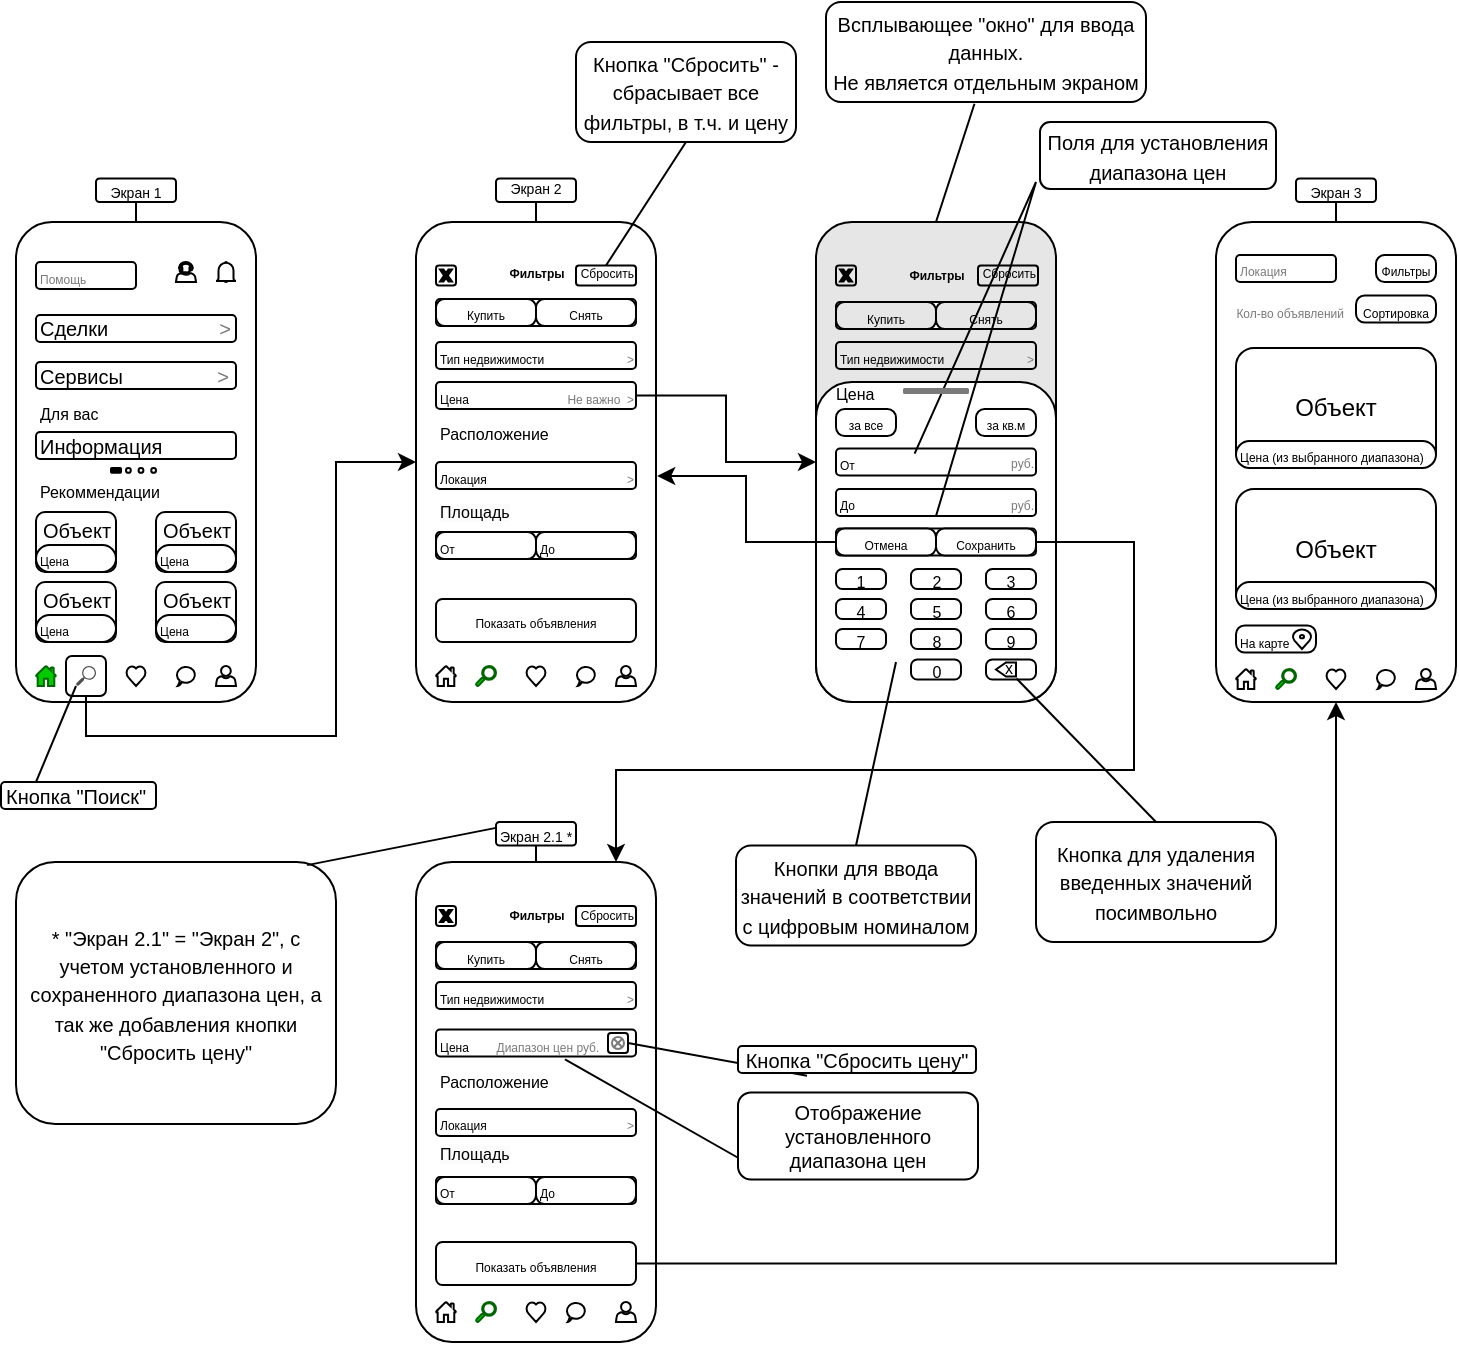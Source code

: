 <mxfile version="24.7.17">
  <diagram name="Страница — 1" id="sSC-xbCi71LBy9KAgF5f">
    <mxGraphModel dx="1036" dy="1441" grid="1" gridSize="10" guides="1" tooltips="1" connect="1" arrows="1" fold="1" page="1" pageScale="1" pageWidth="1169" pageHeight="827" math="0" shadow="0">
      <root>
        <mxCell id="0" />
        <mxCell id="1" parent="0" />
        <mxCell id="aHM809MoDFuFs7wAWHGj-8" value="" style="rounded=1;whiteSpace=wrap;html=1;direction=south;fillColor=#E6E6E6;" parent="1" vertex="1">
          <mxGeometry x="520" y="40" width="120" height="240" as="geometry" />
        </mxCell>
        <mxCell id="oT0RSAguvayIHpw8Xgz2-23" value="&lt;span style=&quot;color: rgba(0, 0, 0, 0); font-family: monospace; font-size: 0px; white-space: nowrap;&quot;&gt;%3CmxGraphModel%3E%3Croot%3E%3CmxCell%20id%3D%220%22%2F%3E%3CmxCell%20id%3D%221%22%20parent%3D%220%22%2F%3E%3CmxCell%20id%3D%222%22%20value%3D%22%26lt%3Bspan%20style%3D%26quot%3Bfont-size%3A%2010px%3B%26quot%3B%26gt%3B%D0%98%D0%BD%D1%84%D0%BE%D1%80%D0%BC%D0%B0%D1%86%D0%B8%D1%8F%26lt%3B%2Fspan%26gt%3B%22%20style%3D%22rounded%3D1%3BwhiteSpace%3Dwrap%3Bhtml%3D1%3Balign%3Dleft%3B%22%20vertex%3D%221%22%20parent%3D%221%22%3E%3CmxGeometry%20x%3D%22130%22%20y%3D%22145%22%20width%3D%22100%22%20height%3D%2213.5%22%20as%3D%22geometry%22%2F%3E%3C%2FmxCell%3E%3C%2Froot%3E%3C%2FmxGraphModel%3E&lt;/span&gt;" style="rounded=1;whiteSpace=wrap;html=1;align=left;" vertex="1" parent="1">
          <mxGeometry x="530" y="80" width="100" height="13.5" as="geometry" />
        </mxCell>
        <mxCell id="oT0RSAguvayIHpw8Xgz2-11" value="" style="rounded=1;whiteSpace=wrap;html=1;direction=south;" vertex="1" parent="1">
          <mxGeometry x="520" y="120" width="120" height="160" as="geometry" />
        </mxCell>
        <mxCell id="aHM809MoDFuFs7wAWHGj-54" value="" style="rounded=1;whiteSpace=wrap;html=1;direction=south;" parent="1" vertex="1">
          <mxGeometry x="120" y="40" width="120" height="240" as="geometry" />
        </mxCell>
        <mxCell id="aHM809MoDFuFs7wAWHGj-104" style="edgeStyle=orthogonalEdgeStyle;rounded=0;orthogonalLoop=1;jettySize=auto;html=1;exitX=0.5;exitY=1;exitDx=0;exitDy=0;entryX=0.5;entryY=1;entryDx=0;entryDy=0;" parent="1" source="aHM809MoDFuFs7wAWHGj-97" target="aHM809MoDFuFs7wAWHGj-7" edge="1">
          <mxGeometry relative="1" as="geometry">
            <Array as="points">
              <mxPoint x="155" y="297" />
              <mxPoint x="280" y="297" />
              <mxPoint x="280" y="160" />
            </Array>
          </mxGeometry>
        </mxCell>
        <mxCell id="aHM809MoDFuFs7wAWHGj-97" value="" style="rounded=1;whiteSpace=wrap;html=1;" parent="1" vertex="1">
          <mxGeometry x="145" y="257" width="20" height="20" as="geometry" />
        </mxCell>
        <mxCell id="aHM809MoDFuFs7wAWHGj-2" value="" style="sketch=0;pointerEvents=1;shadow=0;dashed=0;html=1;labelPosition=center;verticalLabelPosition=bottom;verticalAlign=top;outlineConnect=0;align=center;shape=mxgraph.office.concepts.home;fillColor=#00CC00;strokeColor=#006600;" parent="1" vertex="1">
          <mxGeometry x="130" y="262" width="10" height="10" as="geometry" />
        </mxCell>
        <mxCell id="aHM809MoDFuFs7wAWHGj-3" value="" style="sketch=0;pointerEvents=1;shadow=0;dashed=0;html=1;strokeColor=none;fillColor=#505050;labelPosition=center;verticalLabelPosition=bottom;verticalAlign=top;outlineConnect=0;align=center;shape=mxgraph.office.concepts.search;" parent="1" vertex="1">
          <mxGeometry x="150" y="262" width="10" height="10" as="geometry" />
        </mxCell>
        <mxCell id="aHM809MoDFuFs7wAWHGj-4" value="" style="sketch=0;pointerEvents=1;shadow=0;dashed=0;html=1;labelPosition=center;verticalLabelPosition=bottom;verticalAlign=top;outlineConnect=0;align=center;shape=mxgraph.office.users.user;" parent="1" vertex="1">
          <mxGeometry x="220" y="262" width="10" height="10" as="geometry" />
        </mxCell>
        <mxCell id="aHM809MoDFuFs7wAWHGj-5" value="" style="verticalLabelPosition=bottom;verticalAlign=top;html=1;shape=mxgraph.basic.heart" parent="1" vertex="1">
          <mxGeometry x="175" y="262" width="10" height="10" as="geometry" />
        </mxCell>
        <mxCell id="aHM809MoDFuFs7wAWHGj-6" value="" style="whiteSpace=wrap;html=1;shape=mxgraph.basic.oval_callout;perimeterSpacing=0;" parent="1" vertex="1">
          <mxGeometry x="200" y="262" width="10" height="10" as="geometry" />
        </mxCell>
        <mxCell id="aHM809MoDFuFs7wAWHGj-7" value="" style="rounded=1;whiteSpace=wrap;html=1;direction=south;" parent="1" vertex="1">
          <mxGeometry x="320" y="40" width="120" height="240" as="geometry" />
        </mxCell>
        <mxCell id="aHM809MoDFuFs7wAWHGj-10" value="" style="rounded=1;whiteSpace=wrap;html=1;direction=south;" parent="1" vertex="1">
          <mxGeometry x="320" y="360" width="120" height="240" as="geometry" />
        </mxCell>
        <mxCell id="aHM809MoDFuFs7wAWHGj-11" value="" style="rounded=1;whiteSpace=wrap;html=1;direction=south;" parent="1" vertex="1">
          <mxGeometry x="720" y="40" width="120" height="240" as="geometry" />
        </mxCell>
        <mxCell id="aHM809MoDFuFs7wAWHGj-21" value="&lt;pre style=&quot;&quot;&gt;&lt;font style=&quot;font-size: 6px;&quot; face=&quot;Helvetica&quot; color=&quot;#7a7a7a&quot;&gt;Помощь &lt;/font&gt;&lt;/pre&gt;" style="rounded=1;whiteSpace=wrap;html=1;strokeWidth=1;align=left;" parent="1" vertex="1">
          <mxGeometry x="130" y="60" width="50" height="13.5" as="geometry" />
        </mxCell>
        <mxCell id="aHM809MoDFuFs7wAWHGj-23" value="" style="sketch=0;pointerEvents=1;shadow=0;dashed=0;html=1;labelPosition=center;verticalLabelPosition=bottom;verticalAlign=top;outlineConnect=0;align=center;shape=mxgraph.office.users.call_center_agent;" parent="1" vertex="1">
          <mxGeometry x="200" y="60" width="10" height="10" as="geometry" />
        </mxCell>
        <mxCell id="aHM809MoDFuFs7wAWHGj-24" value="" style="html=1;verticalLabelPosition=bottom;align=center;labelBackgroundColor=#ffffff;verticalAlign=top;strokeWidth=1;strokeColor=#000000;shadow=0;dashed=0;shape=mxgraph.ios7.icons.bell;" parent="1" vertex="1">
          <mxGeometry x="220" y="60" width="10" height="10" as="geometry" />
        </mxCell>
        <mxCell id="aHM809MoDFuFs7wAWHGj-58" value="&lt;font style=&quot;font-size: 10px;&quot;&gt;Сделки&amp;nbsp; &amp;nbsp; &amp;nbsp; &amp;nbsp; &amp;nbsp; &amp;nbsp; &amp;nbsp; &amp;nbsp; &amp;nbsp; &amp;nbsp;&amp;nbsp;&lt;font color=&quot;#7a7a7a&quot;&gt;&amp;gt;&lt;/font&gt;&lt;/font&gt;" style="rounded=1;whiteSpace=wrap;html=1;align=left;" parent="1" vertex="1">
          <mxGeometry x="130" y="86.5" width="100" height="13.5" as="geometry" />
        </mxCell>
        <mxCell id="aHM809MoDFuFs7wAWHGj-60" value="&lt;font style=&quot;font-size: 10px;&quot;&gt;Сервисы&amp;nbsp; &amp;nbsp; &amp;nbsp; &amp;nbsp; &amp;nbsp; &amp;nbsp; &amp;nbsp; &amp;nbsp; &amp;nbsp;&lt;font color=&quot;#7a7a7a&quot;&gt;&amp;gt;&lt;/font&gt;&lt;/font&gt;" style="rounded=1;whiteSpace=wrap;html=1;align=left;" parent="1" vertex="1">
          <mxGeometry x="130" y="110" width="100" height="13.5" as="geometry" />
        </mxCell>
        <mxCell id="aHM809MoDFuFs7wAWHGj-61" value="" style="rounded=1;whiteSpace=wrap;html=1;" parent="1" vertex="1">
          <mxGeometry x="130" y="185" width="40" height="30" as="geometry" />
        </mxCell>
        <mxCell id="aHM809MoDFuFs7wAWHGj-62" value="" style="rounded=1;whiteSpace=wrap;html=1;" parent="1" vertex="1">
          <mxGeometry x="190" y="185" width="40" height="30" as="geometry" />
        </mxCell>
        <mxCell id="aHM809MoDFuFs7wAWHGj-63" value="" style="rounded=1;whiteSpace=wrap;html=1;" parent="1" vertex="1">
          <mxGeometry x="130" y="220" width="40" height="30" as="geometry" />
        </mxCell>
        <mxCell id="aHM809MoDFuFs7wAWHGj-64" value="" style="rounded=1;whiteSpace=wrap;html=1;" parent="1" vertex="1">
          <mxGeometry x="190" y="220" width="40" height="30" as="geometry" />
        </mxCell>
        <mxCell id="aHM809MoDFuFs7wAWHGj-65" value="&lt;div style=&quot;&quot;&gt;&lt;span style=&quot;background-color: initial;&quot;&gt;&lt;font style=&quot;font-size: 8px;&quot;&gt;Рекоммендации&lt;/font&gt;&lt;/span&gt;&lt;/div&gt;" style="text;html=1;align=left;verticalAlign=middle;resizable=0;points=[];autosize=1;strokeColor=none;fillColor=none;" parent="1" vertex="1">
          <mxGeometry x="130" y="158.5" width="80" height="30" as="geometry" />
        </mxCell>
        <mxCell id="aHM809MoDFuFs7wAWHGj-66" value="" style="sketch=0;pointerEvents=1;shadow=0;dashed=0;html=1;labelPosition=center;verticalLabelPosition=bottom;verticalAlign=top;outlineConnect=0;align=center;shape=mxgraph.office.concepts.home;" parent="1" vertex="1">
          <mxGeometry x="330" y="262" width="10" height="10" as="geometry" />
        </mxCell>
        <mxCell id="aHM809MoDFuFs7wAWHGj-68" value="" style="sketch=0;pointerEvents=1;shadow=0;dashed=0;html=1;labelPosition=center;verticalLabelPosition=bottom;verticalAlign=top;outlineConnect=0;align=center;shape=mxgraph.office.concepts.home;" parent="1" vertex="1">
          <mxGeometry x="330" y="580" width="10" height="10" as="geometry" />
        </mxCell>
        <mxCell id="aHM809MoDFuFs7wAWHGj-69" value="" style="sketch=0;pointerEvents=1;shadow=0;dashed=0;html=1;labelPosition=center;verticalLabelPosition=bottom;verticalAlign=top;outlineConnect=0;align=center;shape=mxgraph.office.concepts.home;" parent="1" vertex="1">
          <mxGeometry x="730" y="263.5" width="10" height="10" as="geometry" />
        </mxCell>
        <mxCell id="aHM809MoDFuFs7wAWHGj-70" value="" style="sketch=0;pointerEvents=1;shadow=0;dashed=0;html=1;labelPosition=center;verticalLabelPosition=bottom;verticalAlign=top;outlineConnect=0;align=center;shape=mxgraph.office.concepts.search;fillColor=#00CC00;strokeColor=#006600;" parent="1" vertex="1">
          <mxGeometry x="350" y="262" width="10" height="10" as="geometry" />
        </mxCell>
        <mxCell id="aHM809MoDFuFs7wAWHGj-72" value="" style="sketch=0;pointerEvents=1;shadow=0;dashed=0;html=1;labelPosition=center;verticalLabelPosition=bottom;verticalAlign=top;outlineConnect=0;align=center;shape=mxgraph.office.concepts.search;fillColor=#00CC00;strokeColor=#006600;" parent="1" vertex="1">
          <mxGeometry x="750" y="263.5" width="10" height="10" as="geometry" />
        </mxCell>
        <mxCell id="aHM809MoDFuFs7wAWHGj-73" value="" style="sketch=0;pointerEvents=1;shadow=0;dashed=0;html=1;labelPosition=center;verticalLabelPosition=bottom;verticalAlign=top;outlineConnect=0;align=center;shape=mxgraph.office.concepts.search;fillColor=#00CC00;strokeColor=#006600;" parent="1" vertex="1">
          <mxGeometry x="350" y="580" width="10" height="10" as="geometry" />
        </mxCell>
        <mxCell id="aHM809MoDFuFs7wAWHGj-74" value="" style="verticalLabelPosition=bottom;verticalAlign=top;html=1;shape=mxgraph.basic.heart" parent="1" vertex="1">
          <mxGeometry x="375" y="580" width="10" height="10" as="geometry" />
        </mxCell>
        <mxCell id="aHM809MoDFuFs7wAWHGj-75" value="" style="verticalLabelPosition=bottom;verticalAlign=top;html=1;shape=mxgraph.basic.heart" parent="1" vertex="1">
          <mxGeometry x="775" y="263.5" width="10" height="10" as="geometry" />
        </mxCell>
        <mxCell id="aHM809MoDFuFs7wAWHGj-77" value="" style="verticalLabelPosition=bottom;verticalAlign=top;html=1;shape=mxgraph.basic.heart" parent="1" vertex="1">
          <mxGeometry x="375" y="262" width="10" height="10" as="geometry" />
        </mxCell>
        <mxCell id="aHM809MoDFuFs7wAWHGj-78" value="" style="whiteSpace=wrap;html=1;shape=mxgraph.basic.oval_callout;perimeterSpacing=0;" parent="1" vertex="1">
          <mxGeometry x="400" y="262" width="10" height="10" as="geometry" />
        </mxCell>
        <mxCell id="aHM809MoDFuFs7wAWHGj-79" value="" style="whiteSpace=wrap;html=1;shape=mxgraph.basic.oval_callout;perimeterSpacing=0;" parent="1" vertex="1">
          <mxGeometry x="800" y="263.5" width="10" height="10" as="geometry" />
        </mxCell>
        <mxCell id="aHM809MoDFuFs7wAWHGj-81" value="" style="whiteSpace=wrap;html=1;shape=mxgraph.basic.oval_callout;perimeterSpacing=0;" parent="1" vertex="1">
          <mxGeometry x="395" y="580" width="10" height="10" as="geometry" />
        </mxCell>
        <mxCell id="aHM809MoDFuFs7wAWHGj-84" value="" style="sketch=0;pointerEvents=1;shadow=0;dashed=0;html=1;labelPosition=center;verticalLabelPosition=bottom;verticalAlign=top;outlineConnect=0;align=center;shape=mxgraph.office.users.user;" parent="1" vertex="1">
          <mxGeometry x="420" y="262" width="10" height="10" as="geometry" />
        </mxCell>
        <mxCell id="aHM809MoDFuFs7wAWHGj-86" value="" style="sketch=0;pointerEvents=1;shadow=0;dashed=0;html=1;labelPosition=center;verticalLabelPosition=bottom;verticalAlign=top;outlineConnect=0;align=center;shape=mxgraph.office.users.user;" parent="1" vertex="1">
          <mxGeometry x="420" y="580" width="10" height="10" as="geometry" />
        </mxCell>
        <mxCell id="aHM809MoDFuFs7wAWHGj-87" value="" style="sketch=0;pointerEvents=1;shadow=0;dashed=0;html=1;labelPosition=center;verticalLabelPosition=bottom;verticalAlign=top;outlineConnect=0;align=center;shape=mxgraph.office.users.user;" parent="1" vertex="1">
          <mxGeometry x="820" y="263.5" width="10" height="10" as="geometry" />
        </mxCell>
        <mxCell id="aHM809MoDFuFs7wAWHGj-88" value="&lt;div style=&quot;&quot;&gt;&lt;span style=&quot;font-size: 8px;&quot;&gt;Для вас&lt;/span&gt;&lt;/div&gt;" style="text;html=1;align=left;verticalAlign=middle;resizable=0;points=[];autosize=1;strokeColor=none;fillColor=none;" parent="1" vertex="1">
          <mxGeometry x="130" y="120" width="50" height="30" as="geometry" />
        </mxCell>
        <mxCell id="aHM809MoDFuFs7wAWHGj-90" value="&lt;span style=&quot;font-size: 10px;&quot;&gt;Информация&lt;/span&gt;" style="rounded=1;whiteSpace=wrap;html=1;align=left;" parent="1" vertex="1">
          <mxGeometry x="130" y="145" width="100" height="13.5" as="geometry" />
        </mxCell>
        <mxCell id="aHM809MoDFuFs7wAWHGj-93" value="" style="html=1;verticalLabelPosition=bottom;align=center;labelBackgroundColor=#ffffff;verticalAlign=top;strokeWidth=1;shadow=0;dashed=0;shape=mxgraph.ios7.icons.page_navigation;pointerEvents=1" parent="1" vertex="1">
          <mxGeometry x="175" y="163" width="15" height="2.4" as="geometry" />
        </mxCell>
        <mxCell id="aHM809MoDFuFs7wAWHGj-94" value="" style="rounded=1;whiteSpace=wrap;html=1;fillColor=#000000;" parent="1" vertex="1">
          <mxGeometry x="167.5" y="163" width="5" height="2.4" as="geometry" />
        </mxCell>
        <mxCell id="aHM809MoDFuFs7wAWHGj-105" value="" style="endArrow=none;html=1;rounded=0;strokeWidth=1;" parent="1" edge="1">
          <mxGeometry width="50" height="50" relative="1" as="geometry">
            <mxPoint x="130" y="320" as="sourcePoint" />
            <mxPoint x="150" y="272" as="targetPoint" />
          </mxGeometry>
        </mxCell>
        <mxCell id="aHM809MoDFuFs7wAWHGj-107" value="&lt;span style=&quot;font-size: 10px;&quot;&gt;Кнопка &quot;Поиск&quot;&lt;/span&gt;" style="rounded=1;whiteSpace=wrap;html=1;align=left;" parent="1" vertex="1">
          <mxGeometry x="112.5" y="320" width="77.5" height="13.5" as="geometry" />
        </mxCell>
        <mxCell id="aHM809MoDFuFs7wAWHGj-108" value="&lt;div style=&quot;&quot;&gt;&lt;font style=&quot;font-size: 6px;&quot;&gt;&lt;b&gt;Фильтры&lt;/b&gt;&lt;/font&gt;&lt;/div&gt;" style="text;html=1;align=center;verticalAlign=middle;resizable=0;points=[];autosize=1;strokeColor=none;fillColor=none;" parent="1" vertex="1">
          <mxGeometry x="355" y="48.5" width="50" height="30" as="geometry" />
        </mxCell>
        <mxCell id="aHM809MoDFuFs7wAWHGj-115" value="&lt;span style=&quot;color: rgba(0, 0, 0, 0); font-family: monospace; font-size: 0px; white-space: nowrap;&quot;&gt;%3CmxGraphModel%3E%3Croot%3E%3CmxCell%20id%3D%220%22%2F%3E%3CmxCell%20id%3D%221%22%20parent%3D%220%22%2F%3E%3CmxCell%20id%3D%222%22%20value%3D%22%26lt%3Bspan%20style%3D%26quot%3Bfont-size%3A%2010px%3B%26quot%3B%26gt%3B%D0%98%D0%BD%D1%84%D0%BE%D1%80%D0%BC%D0%B0%D1%86%D0%B8%D1%8F%26lt%3B%2Fspan%26gt%3B%22%20style%3D%22rounded%3D1%3BwhiteSpace%3Dwrap%3Bhtml%3D1%3Balign%3Dleft%3B%22%20vertex%3D%221%22%20parent%3D%221%22%3E%3CmxGeometry%20x%3D%22130%22%20y%3D%22145%22%20width%3D%22100%22%20height%3D%2213.5%22%20as%3D%22geometry%22%2F%3E%3C%2FmxCell%3E%3C%2Froot%3E%3C%2FmxGraphModel%3E&lt;/span&gt;" style="rounded=1;whiteSpace=wrap;html=1;align=left;" parent="1" vertex="1">
          <mxGeometry x="330" y="78.5" width="100" height="13.5" as="geometry" />
        </mxCell>
        <mxCell id="aHM809MoDFuFs7wAWHGj-116" value="&lt;font style=&quot;font-size: 6px;&quot;&gt;Купить&lt;/font&gt;" style="rounded=1;whiteSpace=wrap;html=1;align=center;arcSize=32;" parent="1" vertex="1">
          <mxGeometry x="330" y="78.5" width="50" height="13.5" as="geometry" />
        </mxCell>
        <mxCell id="aHM809MoDFuFs7wAWHGj-118" value="&lt;font style=&quot;font-size: 6px;&quot;&gt;Снять&lt;/font&gt;" style="rounded=1;whiteSpace=wrap;html=1;align=center;arcSize=32;" parent="1" vertex="1">
          <mxGeometry x="380" y="78.5" width="50" height="13.5" as="geometry" />
        </mxCell>
        <mxCell id="aHM809MoDFuFs7wAWHGj-119" value="&lt;font style=&quot;font-size: 6px;&quot;&gt;Тип недвижимости&lt;/font&gt;" style="rounded=1;whiteSpace=wrap;html=1;align=left;" parent="1" vertex="1">
          <mxGeometry x="330" y="100" width="100" height="13.5" as="geometry" />
        </mxCell>
        <mxCell id="aHM809MoDFuFs7wAWHGj-146" style="edgeStyle=orthogonalEdgeStyle;rounded=0;orthogonalLoop=1;jettySize=auto;html=1;entryX=0.5;entryY=1;entryDx=0;entryDy=0;" parent="1" source="aHM809MoDFuFs7wAWHGj-125" target="aHM809MoDFuFs7wAWHGj-8" edge="1">
          <mxGeometry relative="1" as="geometry" />
        </mxCell>
        <mxCell id="aHM809MoDFuFs7wAWHGj-125" value="&lt;span style=&quot;font-size: 6px;&quot;&gt;Цена&lt;/span&gt;" style="rounded=1;whiteSpace=wrap;html=1;align=left;" parent="1" vertex="1">
          <mxGeometry x="330" y="120" width="100" height="13.5" as="geometry" />
        </mxCell>
        <mxCell id="aHM809MoDFuFs7wAWHGj-126" value="&lt;font style=&quot;font-size: 6px;&quot;&gt;Не важно&amp;nbsp; &amp;gt;&lt;/font&gt;" style="text;html=1;align=right;verticalAlign=middle;resizable=0;points=[];autosize=1;strokeColor=none;fillColor=none;fontColor=#7A7A7A;" parent="1" vertex="1">
          <mxGeometry x="370" y="111.75" width="60" height="30" as="geometry" />
        </mxCell>
        <mxCell id="aHM809MoDFuFs7wAWHGj-129" value="&lt;div style=&quot;&quot;&gt;&lt;span style=&quot;font-size: 8px;&quot;&gt;Расположение&lt;/span&gt;&lt;/div&gt;" style="text;html=1;align=left;verticalAlign=middle;resizable=0;points=[];autosize=1;strokeColor=none;fillColor=none;" parent="1" vertex="1">
          <mxGeometry x="330" y="130" width="80" height="30" as="geometry" />
        </mxCell>
        <mxCell id="aHM809MoDFuFs7wAWHGj-130" value="&lt;font style=&quot;font-size: 6px;&quot;&gt;Локация&lt;/font&gt;" style="rounded=1;whiteSpace=wrap;html=1;align=left;" parent="1" vertex="1">
          <mxGeometry x="330" y="160" width="100" height="13.5" as="geometry" />
        </mxCell>
        <mxCell id="aHM809MoDFuFs7wAWHGj-132" value="&lt;font style=&quot;font-size: 6px;&quot;&gt;&amp;gt;&lt;/font&gt;" style="text;html=1;align=right;verticalAlign=middle;resizable=0;points=[];autosize=1;strokeColor=none;fillColor=none;fontColor=#7A7A7A;" parent="1" vertex="1">
          <mxGeometry x="400" y="151.75" width="30" height="30" as="geometry" />
        </mxCell>
        <mxCell id="aHM809MoDFuFs7wAWHGj-133" value="&lt;span style=&quot;color: rgb(0, 0, 0); font-family: Helvetica; font-size: 8px; font-style: normal; font-variant-ligatures: normal; font-variant-caps: normal; font-weight: 400; letter-spacing: normal; orphans: 2; text-align: left; text-indent: 0px; text-transform: none; white-space: nowrap; widows: 2; word-spacing: 0px; -webkit-text-stroke-width: 0px; background-color: rgb(251, 251, 251); text-decoration-thickness: initial; text-decoration-style: initial; text-decoration-color: initial; display: inline !important; float: none;&quot;&gt;Площадь&lt;/span&gt;" style="text;whiteSpace=wrap;html=1;" parent="1" vertex="1">
          <mxGeometry x="330" y="170" width="90" height="26.5" as="geometry" />
        </mxCell>
        <mxCell id="aHM809MoDFuFs7wAWHGj-135" value="" style="rounded=1;whiteSpace=wrap;html=1;align=left;" parent="1" vertex="1">
          <mxGeometry x="330" y="195" width="100" height="13.5" as="geometry" />
        </mxCell>
        <mxCell id="aHM809MoDFuFs7wAWHGj-136" value="&lt;font style=&quot;font-size: 6px;&quot;&gt;От&lt;/font&gt;" style="rounded=1;whiteSpace=wrap;html=1;align=left;arcSize=32;" parent="1" vertex="1">
          <mxGeometry x="330" y="195" width="50" height="13.5" as="geometry" />
        </mxCell>
        <mxCell id="aHM809MoDFuFs7wAWHGj-137" value="&lt;font style=&quot;font-size: 6px;&quot;&gt;До&lt;/font&gt;" style="rounded=1;whiteSpace=wrap;html=1;align=left;arcSize=32;" parent="1" vertex="1">
          <mxGeometry x="380" y="195" width="50" height="13.5" as="geometry" />
        </mxCell>
        <mxCell id="aHM809MoDFuFs7wAWHGj-140" value="&lt;font style=&quot;font-size: 6px;&quot;&gt;Показать объявления&lt;/font&gt;" style="rounded=1;whiteSpace=wrap;html=1;align=center;" parent="1" vertex="1">
          <mxGeometry x="330" y="228.5" width="100" height="21.5" as="geometry" />
        </mxCell>
        <mxCell id="aHM809MoDFuFs7wAWHGj-142" value="&lt;font style=&quot;font-size: 6px;&quot;&gt;&amp;gt;&lt;/font&gt;" style="text;html=1;align=right;verticalAlign=middle;resizable=0;points=[];autosize=1;strokeColor=none;fillColor=none;fontColor=#7A7A7A;" parent="1" vertex="1">
          <mxGeometry x="400" y="91.75" width="30" height="30" as="geometry" />
        </mxCell>
        <mxCell id="aHM809MoDFuFs7wAWHGj-148" value="&lt;div style=&quot;&quot;&gt;&lt;span style=&quot;font-size: 8px;&quot;&gt;Цена&lt;/span&gt;&lt;/div&gt;" style="text;html=1;align=left;verticalAlign=middle;resizable=0;points=[];autosize=1;strokeColor=none;fillColor=none;" parent="1" vertex="1">
          <mxGeometry x="527.5" y="110" width="40" height="30" as="geometry" />
        </mxCell>
        <mxCell id="aHM809MoDFuFs7wAWHGj-150" value="&lt;font style=&quot;font-size: 6px;&quot;&gt;От&lt;/font&gt;" style="rounded=1;whiteSpace=wrap;html=1;align=left;" parent="1" vertex="1">
          <mxGeometry x="530" y="153.25" width="100" height="13.5" as="geometry" />
        </mxCell>
        <mxCell id="aHM809MoDFuFs7wAWHGj-151" value="&lt;span style=&quot;font-size: 6px;&quot;&gt;До&lt;/span&gt;" style="rounded=1;whiteSpace=wrap;html=1;align=left;" parent="1" vertex="1">
          <mxGeometry x="530" y="173.5" width="100" height="13.5" as="geometry" />
        </mxCell>
        <mxCell id="aHM809MoDFuFs7wAWHGj-152" value="&lt;font style=&quot;font-size: 6px;&quot;&gt;руб.&lt;/font&gt;" style="text;html=1;align=right;verticalAlign=middle;resizable=0;points=[];autosize=1;strokeColor=none;fillColor=none;fontColor=#7A7A7A;" parent="1" vertex="1">
          <mxGeometry x="600" y="143.5" width="30" height="30" as="geometry" />
        </mxCell>
        <mxCell id="aHM809MoDFuFs7wAWHGj-153" value="&lt;span style=&quot;font-size: 6px;&quot;&gt;руб.&lt;/span&gt;" style="text;html=1;align=right;verticalAlign=middle;resizable=0;points=[];autosize=1;strokeColor=none;fillColor=none;fontColor=#7A7A7A;" parent="1" vertex="1">
          <mxGeometry x="600" y="165.4" width="30" height="30" as="geometry" />
        </mxCell>
        <mxCell id="aHM809MoDFuFs7wAWHGj-154" value="" style="rounded=1;whiteSpace=wrap;html=1;align=left;" parent="1" vertex="1">
          <mxGeometry x="530" y="193.25" width="100" height="13.5" as="geometry" />
        </mxCell>
        <mxCell id="aHM809MoDFuFs7wAWHGj-155" value="&lt;font style=&quot;font-size: 6px;&quot;&gt;Отмена&lt;/font&gt;" style="rounded=1;whiteSpace=wrap;html=1;align=center;arcSize=32;" parent="1" vertex="1">
          <mxGeometry x="530" y="193.25" width="50" height="13.5" as="geometry" />
        </mxCell>
        <mxCell id="aHM809MoDFuFs7wAWHGj-156" value="&lt;font style=&quot;font-size: 6px;&quot;&gt;Сохранить&lt;/font&gt;" style="rounded=1;whiteSpace=wrap;html=1;align=center;arcSize=32;" parent="1" vertex="1">
          <mxGeometry x="580" y="193.25" width="50" height="13.5" as="geometry" />
        </mxCell>
        <mxCell id="aHM809MoDFuFs7wAWHGj-157" value="&lt;font style=&quot;font-size: 8px;&quot;&gt;1&lt;/font&gt;" style="rounded=1;whiteSpace=wrap;html=1;align=center;arcSize=32;" parent="1" vertex="1">
          <mxGeometry x="530" y="213.5" width="25" height="10" as="geometry" />
        </mxCell>
        <mxCell id="aHM809MoDFuFs7wAWHGj-158" value="&lt;font style=&quot;font-size: 8px;&quot;&gt;2&lt;/font&gt;" style="rounded=1;whiteSpace=wrap;html=1;align=center;arcSize=32;" parent="1" vertex="1">
          <mxGeometry x="567.5" y="213.5" width="25" height="10" as="geometry" />
        </mxCell>
        <mxCell id="aHM809MoDFuFs7wAWHGj-159" value="&lt;font style=&quot;font-size: 8px;&quot;&gt;3&lt;/font&gt;" style="rounded=1;whiteSpace=wrap;html=1;align=center;arcSize=32;" parent="1" vertex="1">
          <mxGeometry x="605" y="213.5" width="25" height="10" as="geometry" />
        </mxCell>
        <mxCell id="aHM809MoDFuFs7wAWHGj-160" value="&lt;font style=&quot;font-size: 8px;&quot;&gt;4&lt;/font&gt;" style="rounded=1;whiteSpace=wrap;html=1;align=center;arcSize=32;" parent="1" vertex="1">
          <mxGeometry x="530" y="228.5" width="25" height="10" as="geometry" />
        </mxCell>
        <mxCell id="aHM809MoDFuFs7wAWHGj-161" value="&lt;font style=&quot;font-size: 8px;&quot;&gt;5&lt;/font&gt;" style="rounded=1;whiteSpace=wrap;html=1;align=center;arcSize=32;" parent="1" vertex="1">
          <mxGeometry x="567.5" y="228.5" width="25" height="10" as="geometry" />
        </mxCell>
        <mxCell id="aHM809MoDFuFs7wAWHGj-162" value="&lt;font style=&quot;font-size: 8px;&quot;&gt;6&lt;/font&gt;" style="rounded=1;whiteSpace=wrap;html=1;align=center;arcSize=32;" parent="1" vertex="1">
          <mxGeometry x="605" y="228.5" width="25" height="10" as="geometry" />
        </mxCell>
        <mxCell id="aHM809MoDFuFs7wAWHGj-163" value="&lt;font style=&quot;font-size: 8px;&quot;&gt;7&lt;/font&gt;" style="rounded=1;whiteSpace=wrap;html=1;align=center;arcSize=32;" parent="1" vertex="1">
          <mxGeometry x="530" y="243.5" width="25" height="10" as="geometry" />
        </mxCell>
        <mxCell id="aHM809MoDFuFs7wAWHGj-164" value="&lt;font style=&quot;font-size: 8px;&quot;&gt;8&lt;/font&gt;" style="rounded=1;whiteSpace=wrap;html=1;align=center;arcSize=32;" parent="1" vertex="1">
          <mxGeometry x="567.5" y="243.5" width="25" height="10" as="geometry" />
        </mxCell>
        <mxCell id="aHM809MoDFuFs7wAWHGj-165" value="&lt;font style=&quot;font-size: 8px;&quot;&gt;9&lt;/font&gt;" style="rounded=1;whiteSpace=wrap;html=1;align=center;arcSize=32;" parent="1" vertex="1">
          <mxGeometry x="605" y="243.5" width="25" height="10" as="geometry" />
        </mxCell>
        <mxCell id="aHM809MoDFuFs7wAWHGj-166" value="&lt;font style=&quot;font-size: 8px;&quot;&gt;0&lt;/font&gt;" style="rounded=1;whiteSpace=wrap;html=1;align=center;arcSize=32;" parent="1" vertex="1">
          <mxGeometry x="567.5" y="258.75" width="25" height="10" as="geometry" />
        </mxCell>
        <mxCell id="aHM809MoDFuFs7wAWHGj-177" value="&lt;div style=&quot;&quot;&gt;&lt;font style=&quot;font-size: 6px;&quot;&gt;&lt;b&gt;Фильтры&lt;/b&gt;&lt;/font&gt;&lt;/div&gt;" style="text;html=1;align=center;verticalAlign=middle;resizable=0;points=[];autosize=1;strokeColor=none;fillColor=none;" parent="1" vertex="1">
          <mxGeometry x="355" y="370" width="50" height="30" as="geometry" />
        </mxCell>
        <mxCell id="aHM809MoDFuFs7wAWHGj-180" value="&lt;span style=&quot;color: rgba(0, 0, 0, 0); font-family: monospace; font-size: 0px; white-space: nowrap;&quot;&gt;%3CmxGraphModel%3E%3Croot%3E%3CmxCell%20id%3D%220%22%2F%3E%3CmxCell%20id%3D%221%22%20parent%3D%220%22%2F%3E%3CmxCell%20id%3D%222%22%20value%3D%22%26lt%3Bspan%20style%3D%26quot%3Bfont-size%3A%2010px%3B%26quot%3B%26gt%3B%D0%98%D0%BD%D1%84%D0%BE%D1%80%D0%BC%D0%B0%D1%86%D0%B8%D1%8F%26lt%3B%2Fspan%26gt%3B%22%20style%3D%22rounded%3D1%3BwhiteSpace%3Dwrap%3Bhtml%3D1%3Balign%3Dleft%3B%22%20vertex%3D%221%22%20parent%3D%221%22%3E%3CmxGeometry%20x%3D%22130%22%20y%3D%22145%22%20width%3D%22100%22%20height%3D%2213.5%22%20as%3D%22geometry%22%2F%3E%3C%2FmxCell%3E%3C%2Froot%3E%3C%2FmxGraphModel%3E&lt;/span&gt;" style="rounded=1;whiteSpace=wrap;html=1;align=left;" parent="1" vertex="1">
          <mxGeometry x="330" y="400" width="100" height="13.5" as="geometry" />
        </mxCell>
        <mxCell id="aHM809MoDFuFs7wAWHGj-181" value="&lt;font style=&quot;font-size: 6px;&quot;&gt;Купить&lt;/font&gt;" style="rounded=1;whiteSpace=wrap;html=1;align=center;arcSize=32;" parent="1" vertex="1">
          <mxGeometry x="330" y="400" width="50" height="13.5" as="geometry" />
        </mxCell>
        <mxCell id="aHM809MoDFuFs7wAWHGj-182" value="&lt;font style=&quot;font-size: 6px;&quot;&gt;Снять&lt;/font&gt;" style="rounded=1;whiteSpace=wrap;html=1;align=center;arcSize=32;" parent="1" vertex="1">
          <mxGeometry x="380" y="400" width="50" height="13.5" as="geometry" />
        </mxCell>
        <mxCell id="aHM809MoDFuFs7wAWHGj-183" value="&lt;font style=&quot;font-size: 6px;&quot;&gt;Тип недвижимости&lt;/font&gt;" style="rounded=1;whiteSpace=wrap;html=1;align=left;" parent="1" vertex="1">
          <mxGeometry x="330" y="420" width="100" height="13.5" as="geometry" />
        </mxCell>
        <mxCell id="aHM809MoDFuFs7wAWHGj-184" value="&lt;span style=&quot;font-size: 6px;&quot;&gt;Цена&lt;/span&gt;" style="rounded=1;whiteSpace=wrap;html=1;align=left;" parent="1" vertex="1">
          <mxGeometry x="330" y="443.75" width="100" height="13.5" as="geometry" />
        </mxCell>
        <mxCell id="aHM809MoDFuFs7wAWHGj-185" value="&lt;span style=&quot;font-size: 6px;&quot;&gt;&amp;nbsp;Диапазон цен руб.&amp;nbsp; &amp;nbsp; &amp;nbsp; &amp;nbsp;&amp;nbsp;&lt;/span&gt;" style="text;html=1;align=right;verticalAlign=middle;resizable=0;points=[];autosize=1;strokeColor=none;fillColor=none;fontColor=#7A7A7A;" parent="1" vertex="1">
          <mxGeometry x="336" y="435.5" width="90" height="30" as="geometry" />
        </mxCell>
        <mxCell id="aHM809MoDFuFs7wAWHGj-186" value="&lt;div style=&quot;&quot;&gt;&lt;span style=&quot;font-size: 8px;&quot;&gt;Расположение&lt;/span&gt;&lt;/div&gt;" style="text;html=1;align=left;verticalAlign=middle;resizable=0;points=[];autosize=1;strokeColor=none;fillColor=none;" parent="1" vertex="1">
          <mxGeometry x="330" y="453.5" width="80" height="30" as="geometry" />
        </mxCell>
        <mxCell id="aHM809MoDFuFs7wAWHGj-187" value="&lt;font style=&quot;font-size: 6px;&quot;&gt;Локация&lt;/font&gt;" style="rounded=1;whiteSpace=wrap;html=1;align=left;" parent="1" vertex="1">
          <mxGeometry x="330" y="483.5" width="100" height="13.5" as="geometry" />
        </mxCell>
        <mxCell id="aHM809MoDFuFs7wAWHGj-188" value="&lt;font style=&quot;font-size: 6px;&quot;&gt;&amp;gt;&lt;/font&gt;" style="text;html=1;align=right;verticalAlign=middle;resizable=0;points=[];autosize=1;strokeColor=none;fillColor=none;fontColor=#7A7A7A;" parent="1" vertex="1">
          <mxGeometry x="400" y="475.25" width="30" height="30" as="geometry" />
        </mxCell>
        <mxCell id="aHM809MoDFuFs7wAWHGj-189" value="&lt;span style=&quot;color: rgb(0, 0, 0); font-family: Helvetica; font-size: 8px; font-style: normal; font-variant-ligatures: normal; font-variant-caps: normal; font-weight: 400; letter-spacing: normal; orphans: 2; text-align: left; text-indent: 0px; text-transform: none; white-space: nowrap; widows: 2; word-spacing: 0px; -webkit-text-stroke-width: 0px; background-color: rgb(251, 251, 251); text-decoration-thickness: initial; text-decoration-style: initial; text-decoration-color: initial; display: inline !important; float: none;&quot;&gt;Площадь&lt;/span&gt;" style="text;whiteSpace=wrap;html=1;" parent="1" vertex="1">
          <mxGeometry x="330" y="491" width="90" height="26.5" as="geometry" />
        </mxCell>
        <mxCell id="aHM809MoDFuFs7wAWHGj-190" value="" style="rounded=1;whiteSpace=wrap;html=1;align=left;" parent="1" vertex="1">
          <mxGeometry x="330" y="517.5" width="100" height="13.5" as="geometry" />
        </mxCell>
        <mxCell id="aHM809MoDFuFs7wAWHGj-191" value="&lt;font style=&quot;font-size: 6px;&quot;&gt;От&lt;/font&gt;" style="rounded=1;whiteSpace=wrap;html=1;align=left;arcSize=32;" parent="1" vertex="1">
          <mxGeometry x="330" y="517.5" width="50" height="13.5" as="geometry" />
        </mxCell>
        <mxCell id="aHM809MoDFuFs7wAWHGj-192" value="&lt;font style=&quot;font-size: 6px;&quot;&gt;До&lt;/font&gt;" style="rounded=1;whiteSpace=wrap;html=1;align=left;arcSize=32;" parent="1" vertex="1">
          <mxGeometry x="380" y="517.5" width="50" height="13.5" as="geometry" />
        </mxCell>
        <mxCell id="9tvq5RSDOTkzpY2uj0eK-35" style="edgeStyle=orthogonalEdgeStyle;rounded=0;orthogonalLoop=1;jettySize=auto;html=1;entryX=1;entryY=0.5;entryDx=0;entryDy=0;" parent="1" source="aHM809MoDFuFs7wAWHGj-193" target="aHM809MoDFuFs7wAWHGj-11" edge="1">
          <mxGeometry relative="1" as="geometry" />
        </mxCell>
        <mxCell id="aHM809MoDFuFs7wAWHGj-193" value="&lt;font style=&quot;font-size: 6px;&quot;&gt;Показать объявления&lt;/font&gt;" style="rounded=1;whiteSpace=wrap;html=1;align=center;" parent="1" vertex="1">
          <mxGeometry x="330" y="550" width="100" height="21.5" as="geometry" />
        </mxCell>
        <mxCell id="aHM809MoDFuFs7wAWHGj-196" value="&lt;font color=&quot;#7a7a7a&quot; style=&quot;font-size: 6px;&quot;&gt;Локация&lt;/font&gt;" style="rounded=1;whiteSpace=wrap;html=1;align=left;" parent="1" vertex="1">
          <mxGeometry x="730" y="56.5" width="50" height="13.5" as="geometry" />
        </mxCell>
        <mxCell id="aHM809MoDFuFs7wAWHGj-198" value="&lt;span style=&quot;font-size: 6px;&quot;&gt;Фильтры&lt;/span&gt;" style="rounded=1;whiteSpace=wrap;html=1;align=center;arcSize=32;" parent="1" vertex="1">
          <mxGeometry x="800" y="56.5" width="30" height="13.5" as="geometry" />
        </mxCell>
        <mxCell id="aHM809MoDFuFs7wAWHGj-201" value="&lt;span style=&quot;font-size: 6px;&quot;&gt;Кол-во объявлений&lt;/span&gt;" style="text;html=1;align=right;verticalAlign=middle;resizable=0;points=[];autosize=1;strokeColor=none;fillColor=none;fontColor=#7A7A7A;" parent="1" vertex="1">
          <mxGeometry x="705" y="68.5" width="80" height="30" as="geometry" />
        </mxCell>
        <mxCell id="aHM809MoDFuFs7wAWHGj-202" value="&lt;span style=&quot;font-size: 6px;&quot;&gt;Сортировка&lt;/span&gt;" style="rounded=1;whiteSpace=wrap;html=1;align=center;arcSize=32;" parent="1" vertex="1">
          <mxGeometry x="790" y="76.75" width="40" height="13.5" as="geometry" />
        </mxCell>
        <mxCell id="aHM809MoDFuFs7wAWHGj-203" value="Объект" style="rounded=1;whiteSpace=wrap;html=1;" parent="1" vertex="1">
          <mxGeometry x="730" y="103" width="100" height="60" as="geometry" />
        </mxCell>
        <mxCell id="aHM809MoDFuFs7wAWHGj-208" value="&lt;span style=&quot;font-size: 6px;&quot;&gt;Цена (из выбранного диапазона)&lt;/span&gt;" style="rounded=1;whiteSpace=wrap;html=1;align=left;arcSize=50;" parent="1" vertex="1">
          <mxGeometry x="730" y="149.5" width="100" height="13.5" as="geometry" />
        </mxCell>
        <mxCell id="aHM809MoDFuFs7wAWHGj-209" value="Объект" style="rounded=1;whiteSpace=wrap;html=1;" parent="1" vertex="1">
          <mxGeometry x="730" y="173.5" width="100" height="60" as="geometry" />
        </mxCell>
        <mxCell id="aHM809MoDFuFs7wAWHGj-210" value="&lt;span style=&quot;font-size: 6px;&quot;&gt;Цена (из выбранного диапазона)&lt;/span&gt;" style="rounded=1;whiteSpace=wrap;html=1;align=left;arcSize=50;" parent="1" vertex="1">
          <mxGeometry x="730" y="220" width="100" height="13.5" as="geometry" />
        </mxCell>
        <mxCell id="aHM809MoDFuFs7wAWHGj-214" value="&lt;font style=&quot;font-size: 6px;&quot;&gt;На карте&lt;/font&gt;" style="rounded=1;whiteSpace=wrap;html=1;align=left;arcSize=32;" parent="1" vertex="1">
          <mxGeometry x="730" y="241.75" width="40" height="13.5" as="geometry" />
        </mxCell>
        <mxCell id="aHM809MoDFuFs7wAWHGj-215" value="" style="html=1;verticalLabelPosition=bottom;align=center;labelBackgroundColor=#ffffff;verticalAlign=top;strokeWidth=1;strokeColor=#000000;shadow=0;dashed=0;shape=mxgraph.ios7.icons.location;" parent="1" vertex="1">
          <mxGeometry x="758" y="243.5" width="10" height="10" as="geometry" />
        </mxCell>
        <mxCell id="C7LZBwxP7M1bNRioeBZp-1" value="&lt;span style=&quot;font-size: 6px;&quot;&gt;Цена&lt;/span&gt;" style="rounded=1;whiteSpace=wrap;html=1;align=left;arcSize=50;" parent="1" vertex="1">
          <mxGeometry x="190" y="236.5" width="40" height="13.5" as="geometry" />
        </mxCell>
        <mxCell id="C7LZBwxP7M1bNRioeBZp-2" value="&lt;span style=&quot;font-size: 6px;&quot;&gt;Цена&lt;/span&gt;" style="rounded=1;whiteSpace=wrap;html=1;align=left;arcSize=50;" parent="1" vertex="1">
          <mxGeometry x="130" y="236.5" width="40" height="13.5" as="geometry" />
        </mxCell>
        <mxCell id="C7LZBwxP7M1bNRioeBZp-3" value="&lt;span style=&quot;font-size: 6px;&quot;&gt;Цена&lt;/span&gt;" style="rounded=1;whiteSpace=wrap;html=1;align=left;arcSize=50;" parent="1" vertex="1">
          <mxGeometry x="190" y="201.5" width="40" height="13.5" as="geometry" />
        </mxCell>
        <mxCell id="C7LZBwxP7M1bNRioeBZp-4" value="&lt;span style=&quot;font-size: 6px;&quot;&gt;Цена&lt;/span&gt;" style="rounded=1;whiteSpace=wrap;html=1;align=left;arcSize=50;" parent="1" vertex="1">
          <mxGeometry x="130" y="201.5" width="40" height="13.5" as="geometry" />
        </mxCell>
        <mxCell id="C7LZBwxP7M1bNRioeBZp-5" value="&lt;font style=&quot;font-size: 10px;&quot;&gt;Объект&lt;/font&gt;" style="text;html=1;align=center;verticalAlign=middle;resizable=0;points=[];autosize=1;strokeColor=none;fillColor=none;" parent="1" vertex="1">
          <mxGeometry x="120" y="178.5" width="60" height="30" as="geometry" />
        </mxCell>
        <mxCell id="C7LZBwxP7M1bNRioeBZp-6" value="&lt;font style=&quot;font-size: 10px;&quot;&gt;Объект&lt;/font&gt;" style="text;html=1;align=center;verticalAlign=middle;resizable=0;points=[];autosize=1;strokeColor=none;fillColor=none;" parent="1" vertex="1">
          <mxGeometry x="180" y="178.5" width="60" height="30" as="geometry" />
        </mxCell>
        <mxCell id="C7LZBwxP7M1bNRioeBZp-7" value="&lt;font style=&quot;font-size: 10px;&quot;&gt;Объект&lt;/font&gt;" style="text;html=1;align=center;verticalAlign=middle;resizable=0;points=[];autosize=1;strokeColor=none;fillColor=none;" parent="1" vertex="1">
          <mxGeometry x="120" y="213.5" width="60" height="30" as="geometry" />
        </mxCell>
        <mxCell id="C7LZBwxP7M1bNRioeBZp-8" value="&lt;font style=&quot;font-size: 10px;&quot;&gt;Объект&lt;/font&gt;" style="text;html=1;align=center;verticalAlign=middle;resizable=0;points=[];autosize=1;strokeColor=none;fillColor=none;" parent="1" vertex="1">
          <mxGeometry x="180" y="213.5" width="60" height="30" as="geometry" />
        </mxCell>
        <mxCell id="C7LZBwxP7M1bNRioeBZp-13" value="&lt;span style=&quot;font-size: 10px;&quot;&gt;Поля для установления диапазона цен&lt;/span&gt;" style="rounded=1;whiteSpace=wrap;html=1;align=center;" parent="1" vertex="1">
          <mxGeometry x="632" y="-10" width="118" height="33.5" as="geometry" />
        </mxCell>
        <mxCell id="yIqLHvParunaSloQBHTF-5" value="" style="rounded=1;whiteSpace=wrap;html=1;" parent="1" vertex="1">
          <mxGeometry x="416" y="445.5" width="10" height="10" as="geometry" />
        </mxCell>
        <mxCell id="yIqLHvParunaSloQBHTF-3" value="" style="shape=sumEllipse;perimeter=ellipsePerimeter;whiteSpace=wrap;html=1;backgroundOutline=1;strokeColor=#7A7A7A;" parent="1" vertex="1">
          <mxGeometry x="418" y="447.5" width="6" height="6" as="geometry" />
        </mxCell>
        <mxCell id="yIqLHvParunaSloQBHTF-9" value="" style="endArrow=none;html=1;rounded=0;entryX=0.29;entryY=1.099;entryDx=0;entryDy=0;entryPerimeter=0;exitX=1;exitY=0.5;exitDx=0;exitDy=0;" parent="1" source="yIqLHvParunaSloQBHTF-5" target="yIqLHvParunaSloQBHTF-11" edge="1">
          <mxGeometry width="50" height="50" relative="1" as="geometry">
            <mxPoint x="826" y="128.25" as="sourcePoint" />
            <mxPoint x="868.244" y="70" as="targetPoint" />
          </mxGeometry>
        </mxCell>
        <mxCell id="yIqLHvParunaSloQBHTF-11" value="&lt;font style=&quot;font-size: 10px;&quot;&gt;Кнопка &quot;Сбросить цену&quot;&lt;/font&gt;" style="rounded=1;whiteSpace=wrap;html=1;align=center;fontSize=10;" parent="1" vertex="1">
          <mxGeometry x="481" y="452" width="119" height="13.5" as="geometry" />
        </mxCell>
        <mxCell id="yIqLHvParunaSloQBHTF-12" value="" style="endArrow=none;html=1;rounded=0;entryX=0;entryY=0.75;entryDx=0;entryDy=0;exitX=0.645;exitY=1.106;exitDx=0;exitDy=0;exitPerimeter=0;" parent="1" source="aHM809MoDFuFs7wAWHGj-184" target="yIqLHvParunaSloQBHTF-13" edge="1">
          <mxGeometry width="50" height="50" relative="1" as="geometry">
            <mxPoint x="450" y="440" as="sourcePoint" />
            <mxPoint x="902.285" y="-8.415" as="targetPoint" />
          </mxGeometry>
        </mxCell>
        <mxCell id="yIqLHvParunaSloQBHTF-13" value="&lt;span style=&quot;font-size: 10px;&quot;&gt;Отображение установленного диапазона цен&lt;/span&gt;" style="rounded=1;whiteSpace=wrap;html=1;align=center;fontSize=10;" parent="1" vertex="1">
          <mxGeometry x="481" y="475.25" width="120" height="43.5" as="geometry" />
        </mxCell>
        <mxCell id="yIqLHvParunaSloQBHTF-14" value="&lt;font style=&quot;font-size: 6px;&quot;&gt;&amp;gt;&lt;/font&gt;" style="text;html=1;align=right;verticalAlign=middle;resizable=0;points=[];autosize=1;strokeColor=none;fillColor=none;fontColor=#7A7A7A;" parent="1" vertex="1">
          <mxGeometry x="400" y="411.75" width="30" height="30" as="geometry" />
        </mxCell>
        <mxCell id="9tvq5RSDOTkzpY2uj0eK-1" style="edgeStyle=orthogonalEdgeStyle;rounded=0;orthogonalLoop=1;jettySize=auto;html=1;entryX=0.529;entryY=-0.005;entryDx=0;entryDy=0;entryPerimeter=0;" parent="1" source="aHM809MoDFuFs7wAWHGj-155" target="aHM809MoDFuFs7wAWHGj-7" edge="1">
          <mxGeometry relative="1" as="geometry" />
        </mxCell>
        <mxCell id="9tvq5RSDOTkzpY2uj0eK-7" value="&lt;font style=&quot;font-size: 7px;&quot;&gt;Экран 3&lt;/font&gt;" style="rounded=1;whiteSpace=wrap;html=1;" parent="1" vertex="1">
          <mxGeometry x="760" y="18.25" width="40" height="11.75" as="geometry" />
        </mxCell>
        <mxCell id="9tvq5RSDOTkzpY2uj0eK-9" value="&lt;font style=&quot;font-size: 7px;&quot;&gt;Экран 2.1 *&lt;/font&gt;" style="rounded=1;whiteSpace=wrap;html=1;" parent="1" vertex="1">
          <mxGeometry x="360" y="340" width="40" height="11.75" as="geometry" />
        </mxCell>
        <mxCell id="9tvq5RSDOTkzpY2uj0eK-10" value="&lt;font style=&quot;font-size: 7px;&quot;&gt;Экран 1&lt;/font&gt;" style="rounded=1;whiteSpace=wrap;html=1;" parent="1" vertex="1">
          <mxGeometry x="160" y="18.25" width="40" height="11.75" as="geometry" />
        </mxCell>
        <mxCell id="9tvq5RSDOTkzpY2uj0eK-12" value="&lt;font style=&quot;font-size: 7px;&quot;&gt;Экран 2&lt;/font&gt;" style="rounded=1;whiteSpace=wrap;html=1;fontSize=7;" parent="1" vertex="1">
          <mxGeometry x="360" y="18.25" width="40" height="11.75" as="geometry" />
        </mxCell>
        <mxCell id="9tvq5RSDOTkzpY2uj0eK-13" value="" style="endArrow=none;html=1;rounded=0;entryX=0.5;entryY=1;entryDx=0;entryDy=0;exitX=0;exitY=0.5;exitDx=0;exitDy=0;" parent="1" source="aHM809MoDFuFs7wAWHGj-54" target="9tvq5RSDOTkzpY2uj0eK-10" edge="1">
          <mxGeometry width="50" height="50" relative="1" as="geometry">
            <mxPoint x="270" y="130" as="sourcePoint" />
            <mxPoint x="320" y="80" as="targetPoint" />
          </mxGeometry>
        </mxCell>
        <mxCell id="9tvq5RSDOTkzpY2uj0eK-14" value="" style="endArrow=none;html=1;rounded=0;entryX=0.5;entryY=1;entryDx=0;entryDy=0;exitX=0;exitY=0.5;exitDx=0;exitDy=0;" parent="1" source="aHM809MoDFuFs7wAWHGj-7" target="9tvq5RSDOTkzpY2uj0eK-12" edge="1">
          <mxGeometry width="50" height="50" relative="1" as="geometry">
            <mxPoint x="190" y="50" as="sourcePoint" />
            <mxPoint x="190" y="40" as="targetPoint" />
          </mxGeometry>
        </mxCell>
        <mxCell id="9tvq5RSDOTkzpY2uj0eK-16" value="" style="endArrow=none;html=1;rounded=0;entryX=0.5;entryY=1;entryDx=0;entryDy=0;exitX=0;exitY=0.5;exitDx=0;exitDy=0;" parent="1" source="aHM809MoDFuFs7wAWHGj-10" target="9tvq5RSDOTkzpY2uj0eK-9" edge="1">
          <mxGeometry width="50" height="50" relative="1" as="geometry">
            <mxPoint x="850" y="130" as="sourcePoint" />
            <mxPoint x="900" y="80" as="targetPoint" />
          </mxGeometry>
        </mxCell>
        <mxCell id="9tvq5RSDOTkzpY2uj0eK-17" value="" style="endArrow=none;html=1;rounded=0;entryX=0.5;entryY=1;entryDx=0;entryDy=0;exitX=0;exitY=0.5;exitDx=0;exitDy=0;" parent="1" source="aHM809MoDFuFs7wAWHGj-11" target="9tvq5RSDOTkzpY2uj0eK-7" edge="1">
          <mxGeometry width="50" height="50" relative="1" as="geometry">
            <mxPoint x="850" y="130" as="sourcePoint" />
            <mxPoint x="900" y="80" as="targetPoint" />
          </mxGeometry>
        </mxCell>
        <mxCell id="9tvq5RSDOTkzpY2uj0eK-19" value="&lt;font size=&quot;1&quot;&gt;* &quot;Экран 2.1&quot; = &quot;Экран 2&quot;, с учетом установленного и сохраненного диапазона цен, а так же добавления кнопки &quot;Сбросить цену&quot;&lt;/font&gt;" style="rounded=1;whiteSpace=wrap;html=1;" parent="1" vertex="1">
          <mxGeometry x="120" y="360" width="160" height="131" as="geometry" />
        </mxCell>
        <mxCell id="9tvq5RSDOTkzpY2uj0eK-22" value="" style="endArrow=none;html=1;rounded=0;entryX=0;entryY=0.25;entryDx=0;entryDy=0;exitX=0.91;exitY=0.012;exitDx=0;exitDy=0;exitPerimeter=0;" parent="1" source="9tvq5RSDOTkzpY2uj0eK-19" target="9tvq5RSDOTkzpY2uj0eK-9" edge="1">
          <mxGeometry width="50" height="50" relative="1" as="geometry">
            <mxPoint x="360" y="380" as="sourcePoint" />
            <mxPoint x="410" y="330" as="targetPoint" />
          </mxGeometry>
        </mxCell>
        <mxCell id="9tvq5RSDOTkzpY2uj0eK-32" style="edgeStyle=orthogonalEdgeStyle;rounded=0;orthogonalLoop=1;jettySize=auto;html=1;exitX=1;exitY=0.75;exitDx=0;exitDy=0;entryX=0.024;entryY=0.16;entryDx=0;entryDy=0;entryPerimeter=0;" parent="1" edge="1" source="aHM809MoDFuFs7wAWHGj-154">
          <mxGeometry relative="1" as="geometry">
            <mxPoint x="629.2" y="160.99" as="sourcePoint" />
            <mxPoint x="420.0" y="360" as="targetPoint" />
            <Array as="points">
              <mxPoint x="630" y="200" />
              <mxPoint x="679" y="200" />
              <mxPoint x="679" y="314" />
              <mxPoint x="420" y="314" />
            </Array>
          </mxGeometry>
        </mxCell>
        <mxCell id="9tvq5RSDOTkzpY2uj0eK-65" value="" style="rounded=1;whiteSpace=wrap;html=1;" parent="1" vertex="1">
          <mxGeometry x="400" y="61.75" width="30" height="10" as="geometry" />
        </mxCell>
        <mxCell id="aHM809MoDFuFs7wAWHGj-109" value="&lt;div style=&quot;&quot;&gt;&lt;span style=&quot;font-size: 6px;&quot;&gt;&lt;span style=&quot;font-weight: normal;&quot;&gt;Сбросить&lt;/span&gt;&lt;/span&gt;&lt;/div&gt;" style="text;html=1;align=right;verticalAlign=middle;resizable=0;points=[];autosize=1;strokeColor=none;fillColor=none;fontStyle=1" parent="1" vertex="1">
          <mxGeometry x="380" y="48.5" width="50" height="30" as="geometry" />
        </mxCell>
        <mxCell id="9tvq5RSDOTkzpY2uj0eK-66" value="" style="rounded=1;whiteSpace=wrap;html=1;" parent="1" vertex="1">
          <mxGeometry x="330" y="61.75" width="10" height="10" as="geometry" />
        </mxCell>
        <mxCell id="aHM809MoDFuFs7wAWHGj-110" value="" style="verticalLabelPosition=bottom;verticalAlign=top;html=1;shape=mxgraph.basic.x;fillColor=#000000;" parent="1" vertex="1">
          <mxGeometry x="332" y="63.75" width="6" height="6" as="geometry" />
        </mxCell>
        <mxCell id="9tvq5RSDOTkzpY2uj0eK-67" value="" style="rounded=1;whiteSpace=wrap;html=1;" parent="1" vertex="1">
          <mxGeometry x="400" y="382" width="30" height="10" as="geometry" />
        </mxCell>
        <mxCell id="aHM809MoDFuFs7wAWHGj-178" value="&lt;div style=&quot;&quot;&gt;&lt;span style=&quot;font-size: 6px;&quot;&gt;&lt;span style=&quot;font-weight: normal;&quot;&gt;Сбросить&lt;/span&gt;&lt;/span&gt;&lt;/div&gt;" style="text;html=1;align=right;verticalAlign=middle;resizable=0;points=[];autosize=1;strokeColor=none;fillColor=none;fontStyle=1" parent="1" vertex="1">
          <mxGeometry x="380" y="370" width="50" height="30" as="geometry" />
        </mxCell>
        <mxCell id="9tvq5RSDOTkzpY2uj0eK-68" value="" style="rounded=1;whiteSpace=wrap;html=1;" parent="1" vertex="1">
          <mxGeometry x="330" y="382" width="10" height="10" as="geometry" />
        </mxCell>
        <mxCell id="aHM809MoDFuFs7wAWHGj-179" value="" style="verticalLabelPosition=bottom;verticalAlign=top;html=1;shape=mxgraph.basic.x;fillColor=#000000;" parent="1" vertex="1">
          <mxGeometry x="332" y="384" width="6" height="6" as="geometry" />
        </mxCell>
        <mxCell id="9tvq5RSDOTkzpY2uj0eK-71" value="&lt;font style=&quot;font-size: 10px;&quot;&gt;Кнопка &quot;Сбросить&quot; - сбрасывает все фильтры, в т.ч. и цену&lt;/font&gt;" style="rounded=1;whiteSpace=wrap;html=1;" parent="1" vertex="1">
          <mxGeometry x="400" y="-50" width="110" height="50" as="geometry" />
        </mxCell>
        <mxCell id="9tvq5RSDOTkzpY2uj0eK-72" value="" style="endArrow=none;html=1;rounded=0;entryX=0.5;entryY=1;entryDx=0;entryDy=0;exitX=0.5;exitY=0;exitDx=0;exitDy=0;" parent="1" source="9tvq5RSDOTkzpY2uj0eK-65" target="9tvq5RSDOTkzpY2uj0eK-71" edge="1">
          <mxGeometry width="50" height="50" relative="1" as="geometry">
            <mxPoint x="430" y="130" as="sourcePoint" />
            <mxPoint x="480" y="80" as="targetPoint" />
          </mxGeometry>
        </mxCell>
        <mxCell id="9tvq5RSDOTkzpY2uj0eK-73" value="&lt;font style=&quot;font-size: 10px;&quot;&gt;Кнопка для удаления введенных значений посимвольно&lt;/font&gt;" style="rounded=1;whiteSpace=wrap;html=1;" parent="1" vertex="1">
          <mxGeometry x="630" y="340" width="120" height="60" as="geometry" />
        </mxCell>
        <mxCell id="9tvq5RSDOTkzpY2uj0eK-75" value="" style="rounded=1;whiteSpace=wrap;html=1;align=center;arcSize=32;" parent="1" vertex="1">
          <mxGeometry x="605" y="258.75" width="25" height="10" as="geometry" />
        </mxCell>
        <mxCell id="aHM809MoDFuFs7wAWHGj-170" value="" style="verticalLabelPosition=bottom;verticalAlign=top;html=1;shape=offPageConnector;rounded=0;size=0.5;direction=south;" parent="1" vertex="1">
          <mxGeometry x="610" y="260.25" width="10" height="7" as="geometry" />
        </mxCell>
        <mxCell id="aHM809MoDFuFs7wAWHGj-171" value="&lt;font style=&quot;font-size: 8px;&quot;&gt;x&lt;/font&gt;" style="text;html=1;align=center;verticalAlign=middle;resizable=0;points=[];autosize=1;strokeColor=none;fillColor=none;" parent="1" vertex="1">
          <mxGeometry x="601" y="247" width="30" height="30" as="geometry" />
        </mxCell>
        <mxCell id="9tvq5RSDOTkzpY2uj0eK-76" value="" style="endArrow=none;html=1;rounded=0;exitX=0.5;exitY=0;exitDx=0;exitDy=0;entryX=0.611;entryY=0.953;entryDx=0;entryDy=0;entryPerimeter=0;" parent="1" source="9tvq5RSDOTkzpY2uj0eK-73" target="9tvq5RSDOTkzpY2uj0eK-75" edge="1">
          <mxGeometry width="50" height="50" relative="1" as="geometry">
            <mxPoint x="630" y="300" as="sourcePoint" />
            <mxPoint x="680" y="250" as="targetPoint" />
          </mxGeometry>
        </mxCell>
        <mxCell id="9tvq5RSDOTkzpY2uj0eK-85" value="&lt;font style=&quot;font-size: 10px;&quot;&gt;Кнопки для ввода значений в соответствии с цифровым номиналом&lt;/font&gt;" style="rounded=1;whiteSpace=wrap;html=1;" parent="1" vertex="1">
          <mxGeometry x="480" y="351.75" width="120" height="50" as="geometry" />
        </mxCell>
        <mxCell id="9tvq5RSDOTkzpY2uj0eK-86" value="" style="endArrow=none;html=1;rounded=0;exitX=0.5;exitY=0;exitDx=0;exitDy=0;" parent="1" source="9tvq5RSDOTkzpY2uj0eK-85" edge="1">
          <mxGeometry width="50" height="50" relative="1" as="geometry">
            <mxPoint x="530" y="360" as="sourcePoint" />
            <mxPoint x="560" y="260" as="targetPoint" />
          </mxGeometry>
        </mxCell>
        <mxCell id="oT0RSAguvayIHpw8Xgz2-2" value="&lt;font style=&quot;font-size: 6px;&quot;&gt;за кв.м&lt;/font&gt;" style="rounded=1;whiteSpace=wrap;html=1;align=center;arcSize=32;" vertex="1" parent="1">
          <mxGeometry x="600" y="133.5" width="30" height="13.5" as="geometry" />
        </mxCell>
        <mxCell id="oT0RSAguvayIHpw8Xgz2-3" value="&lt;font style=&quot;font-size: 6px;&quot;&gt;за все&lt;/font&gt;" style="rounded=1;whiteSpace=wrap;html=1;align=center;arcSize=32;" vertex="1" parent="1">
          <mxGeometry x="530" y="133.5" width="30" height="13.5" as="geometry" />
        </mxCell>
        <mxCell id="oT0RSAguvayIHpw8Xgz2-20" value="&lt;font style=&quot;font-size: 6px;&quot;&gt;Тип недвижимости&lt;/font&gt;" style="rounded=1;whiteSpace=wrap;html=1;align=left;fillColor=#E6E6E6;" vertex="1" parent="1">
          <mxGeometry x="530" y="100" width="100" height="13.5" as="geometry" />
        </mxCell>
        <mxCell id="oT0RSAguvayIHpw8Xgz2-21" value="&lt;font style=&quot;font-size: 6px;&quot;&gt;Купить&lt;/font&gt;" style="rounded=1;whiteSpace=wrap;html=1;align=center;arcSize=32;fillColor=#E6E6E6;" vertex="1" parent="1">
          <mxGeometry x="530" y="80" width="50" height="13.5" as="geometry" />
        </mxCell>
        <mxCell id="oT0RSAguvayIHpw8Xgz2-22" value="&lt;font style=&quot;font-size: 6px;&quot;&gt;Снять&lt;/font&gt;" style="rounded=1;whiteSpace=wrap;html=1;align=center;arcSize=32;fillColor=#E6E6E6;" vertex="1" parent="1">
          <mxGeometry x="580" y="80" width="50" height="13.5" as="geometry" />
        </mxCell>
        <mxCell id="oT0RSAguvayIHpw8Xgz2-25" value="" style="rounded=1;whiteSpace=wrap;html=1;fillColor=#E6E6E6;" vertex="1" parent="1">
          <mxGeometry x="530" y="61.75" width="10" height="10" as="geometry" />
        </mxCell>
        <mxCell id="oT0RSAguvayIHpw8Xgz2-24" value="" style="verticalLabelPosition=bottom;verticalAlign=top;html=1;shape=mxgraph.basic.x;fillColor=#000000;" vertex="1" parent="1">
          <mxGeometry x="532" y="63.75" width="6" height="6" as="geometry" />
        </mxCell>
        <mxCell id="oT0RSAguvayIHpw8Xgz2-26" value="&lt;div style=&quot;&quot;&gt;&lt;font style=&quot;font-size: 6px;&quot;&gt;&lt;b&gt;Фильтры&lt;/b&gt;&lt;/font&gt;&lt;/div&gt;" style="text;html=1;align=center;verticalAlign=middle;resizable=0;points=[];autosize=1;strokeColor=none;fillColor=none;" vertex="1" parent="1">
          <mxGeometry x="555" y="50" width="50" height="30" as="geometry" />
        </mxCell>
        <mxCell id="oT0RSAguvayIHpw8Xgz2-29" value="" style="rounded=1;whiteSpace=wrap;html=1;fillColor=#E6E6E6;" vertex="1" parent="1">
          <mxGeometry x="601" y="61.75" width="30" height="10" as="geometry" />
        </mxCell>
        <mxCell id="oT0RSAguvayIHpw8Xgz2-27" value="&lt;div style=&quot;&quot;&gt;&lt;span style=&quot;font-size: 6px;&quot;&gt;&lt;span style=&quot;font-weight: normal;&quot;&gt;Сбросить&lt;/span&gt;&lt;/span&gt;&lt;/div&gt;" style="text;html=1;align=right;verticalAlign=middle;resizable=0;points=[];autosize=1;strokeColor=none;fillColor=none;fontStyle=1" vertex="1" parent="1">
          <mxGeometry x="581" y="48.5" width="50" height="30" as="geometry" />
        </mxCell>
        <mxCell id="C7LZBwxP7M1bNRioeBZp-12" value="" style="endArrow=none;html=1;rounded=0;exitX=0.393;exitY=0.191;exitDx=0;exitDy=0;exitPerimeter=0;entryX=0.5;entryY=1;entryDx=0;entryDy=0;" parent="1" source="aHM809MoDFuFs7wAWHGj-150" target="aHM809MoDFuFs7wAWHGj-151" edge="1">
          <mxGeometry width="50" height="50" relative="1" as="geometry">
            <mxPoint x="550" y="260" as="sourcePoint" />
            <mxPoint x="600" y="210" as="targetPoint" />
            <Array as="points">
              <mxPoint x="630" y="20" />
            </Array>
          </mxGeometry>
        </mxCell>
        <mxCell id="oT0RSAguvayIHpw8Xgz2-12" value="" style="rounded=1;whiteSpace=wrap;html=1;fillColor=#7A7A7A;strokeColor=#7A7A7A;" vertex="1" parent="1">
          <mxGeometry x="564" y="123.5" width="32" height="2" as="geometry" />
        </mxCell>
        <mxCell id="oT0RSAguvayIHpw8Xgz2-16" value="&lt;font style=&quot;font-size: 6px;&quot;&gt;&amp;gt;&lt;/font&gt;" style="text;html=1;align=right;verticalAlign=middle;resizable=0;points=[];autosize=1;strokeColor=none;fillColor=none;fontColor=#7A7A7A;" vertex="1" parent="1">
          <mxGeometry x="600" y="92" width="30" height="30" as="geometry" />
        </mxCell>
        <mxCell id="oT0RSAguvayIHpw8Xgz2-30" value="&lt;span style=&quot;font-size: 10px;&quot;&gt;Всплывающее &quot;окно&quot; для ввода данных.&lt;br&gt;Не является отдельным экраном&lt;/span&gt;" style="rounded=1;whiteSpace=wrap;html=1;" vertex="1" parent="1">
          <mxGeometry x="525" y="-70" width="160" height="50" as="geometry" />
        </mxCell>
        <mxCell id="oT0RSAguvayIHpw8Xgz2-31" value="" style="endArrow=none;html=1;rounded=0;entryX=0.464;entryY=1.017;entryDx=0;entryDy=0;entryPerimeter=0;exitX=0;exitY=0.5;exitDx=0;exitDy=0;" edge="1" parent="1" source="aHM809MoDFuFs7wAWHGj-8" target="oT0RSAguvayIHpw8Xgz2-30">
          <mxGeometry width="50" height="50" relative="1" as="geometry">
            <mxPoint x="560" y="30" as="sourcePoint" />
            <mxPoint x="610" y="-20" as="targetPoint" />
          </mxGeometry>
        </mxCell>
      </root>
    </mxGraphModel>
  </diagram>
</mxfile>
